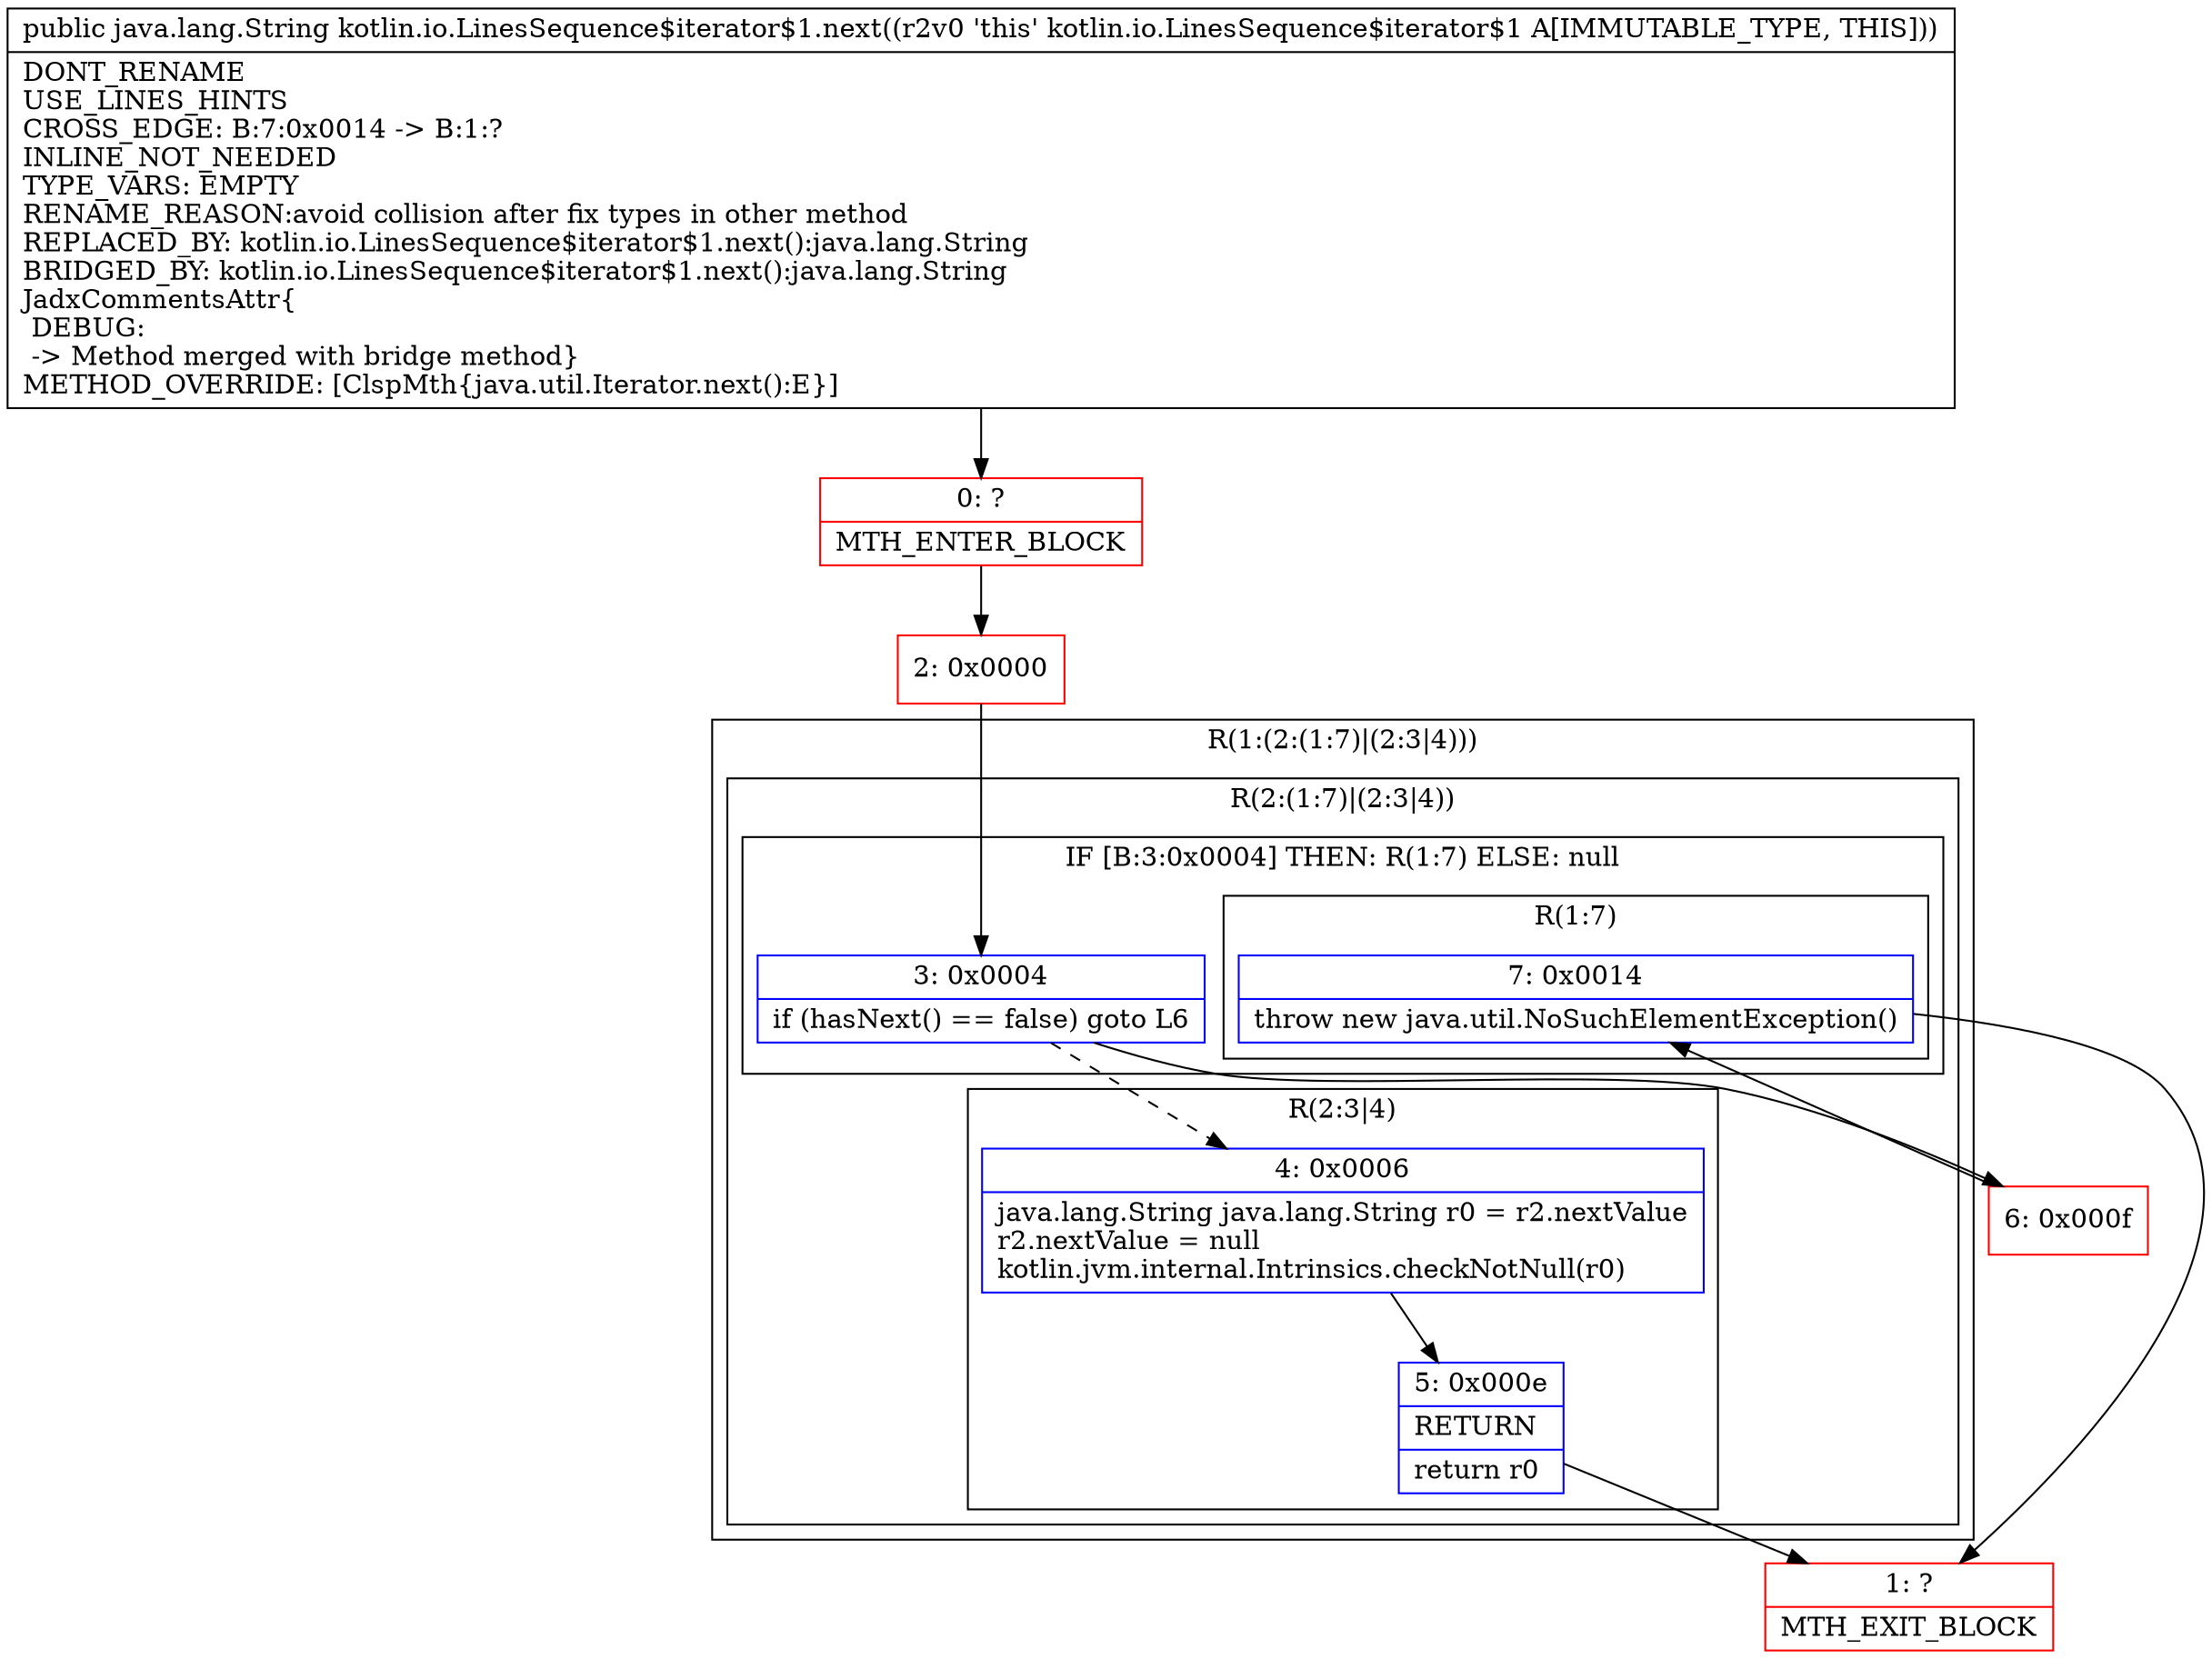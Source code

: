 digraph "CFG forkotlin.io.LinesSequence$iterator$1.next()Ljava\/lang\/String;" {
subgraph cluster_Region_2106727818 {
label = "R(1:(2:(1:7)|(2:3|4)))";
node [shape=record,color=blue];
subgraph cluster_Region_60693922 {
label = "R(2:(1:7)|(2:3|4))";
node [shape=record,color=blue];
subgraph cluster_IfRegion_743386921 {
label = "IF [B:3:0x0004] THEN: R(1:7) ELSE: null";
node [shape=record,color=blue];
Node_3 [shape=record,label="{3\:\ 0x0004|if (hasNext() == false) goto L6\l}"];
subgraph cluster_Region_1856336245 {
label = "R(1:7)";
node [shape=record,color=blue];
Node_7 [shape=record,label="{7\:\ 0x0014|throw new java.util.NoSuchElementException()\l}"];
}
}
subgraph cluster_Region_11276609 {
label = "R(2:3|4)";
node [shape=record,color=blue];
Node_4 [shape=record,label="{4\:\ 0x0006|java.lang.String java.lang.String r0 = r2.nextValue\lr2.nextValue = null\lkotlin.jvm.internal.Intrinsics.checkNotNull(r0)\l}"];
Node_5 [shape=record,label="{5\:\ 0x000e|RETURN\l|return r0\l}"];
}
}
}
Node_0 [shape=record,color=red,label="{0\:\ ?|MTH_ENTER_BLOCK\l}"];
Node_2 [shape=record,color=red,label="{2\:\ 0x0000}"];
Node_1 [shape=record,color=red,label="{1\:\ ?|MTH_EXIT_BLOCK\l}"];
Node_6 [shape=record,color=red,label="{6\:\ 0x000f}"];
MethodNode[shape=record,label="{public java.lang.String kotlin.io.LinesSequence$iterator$1.next((r2v0 'this' kotlin.io.LinesSequence$iterator$1 A[IMMUTABLE_TYPE, THIS]))  | DONT_RENAME\lUSE_LINES_HINTS\lCROSS_EDGE: B:7:0x0014 \-\> B:1:?\lINLINE_NOT_NEEDED\lTYPE_VARS: EMPTY\lRENAME_REASON:avoid collision after fix types in other method\lREPLACED_BY: kotlin.io.LinesSequence$iterator$1.next():java.lang.String\lBRIDGED_BY: kotlin.io.LinesSequence$iterator$1.next():java.lang.String\lJadxCommentsAttr\{\l DEBUG: \l \-\> Method merged with bridge method\}\lMETHOD_OVERRIDE: [ClspMth\{java.util.Iterator.next():E\}]\l}"];
MethodNode -> Node_0;Node_3 -> Node_4[style=dashed];
Node_3 -> Node_6;
Node_7 -> Node_1;
Node_4 -> Node_5;
Node_5 -> Node_1;
Node_0 -> Node_2;
Node_2 -> Node_3;
Node_6 -> Node_7;
}

